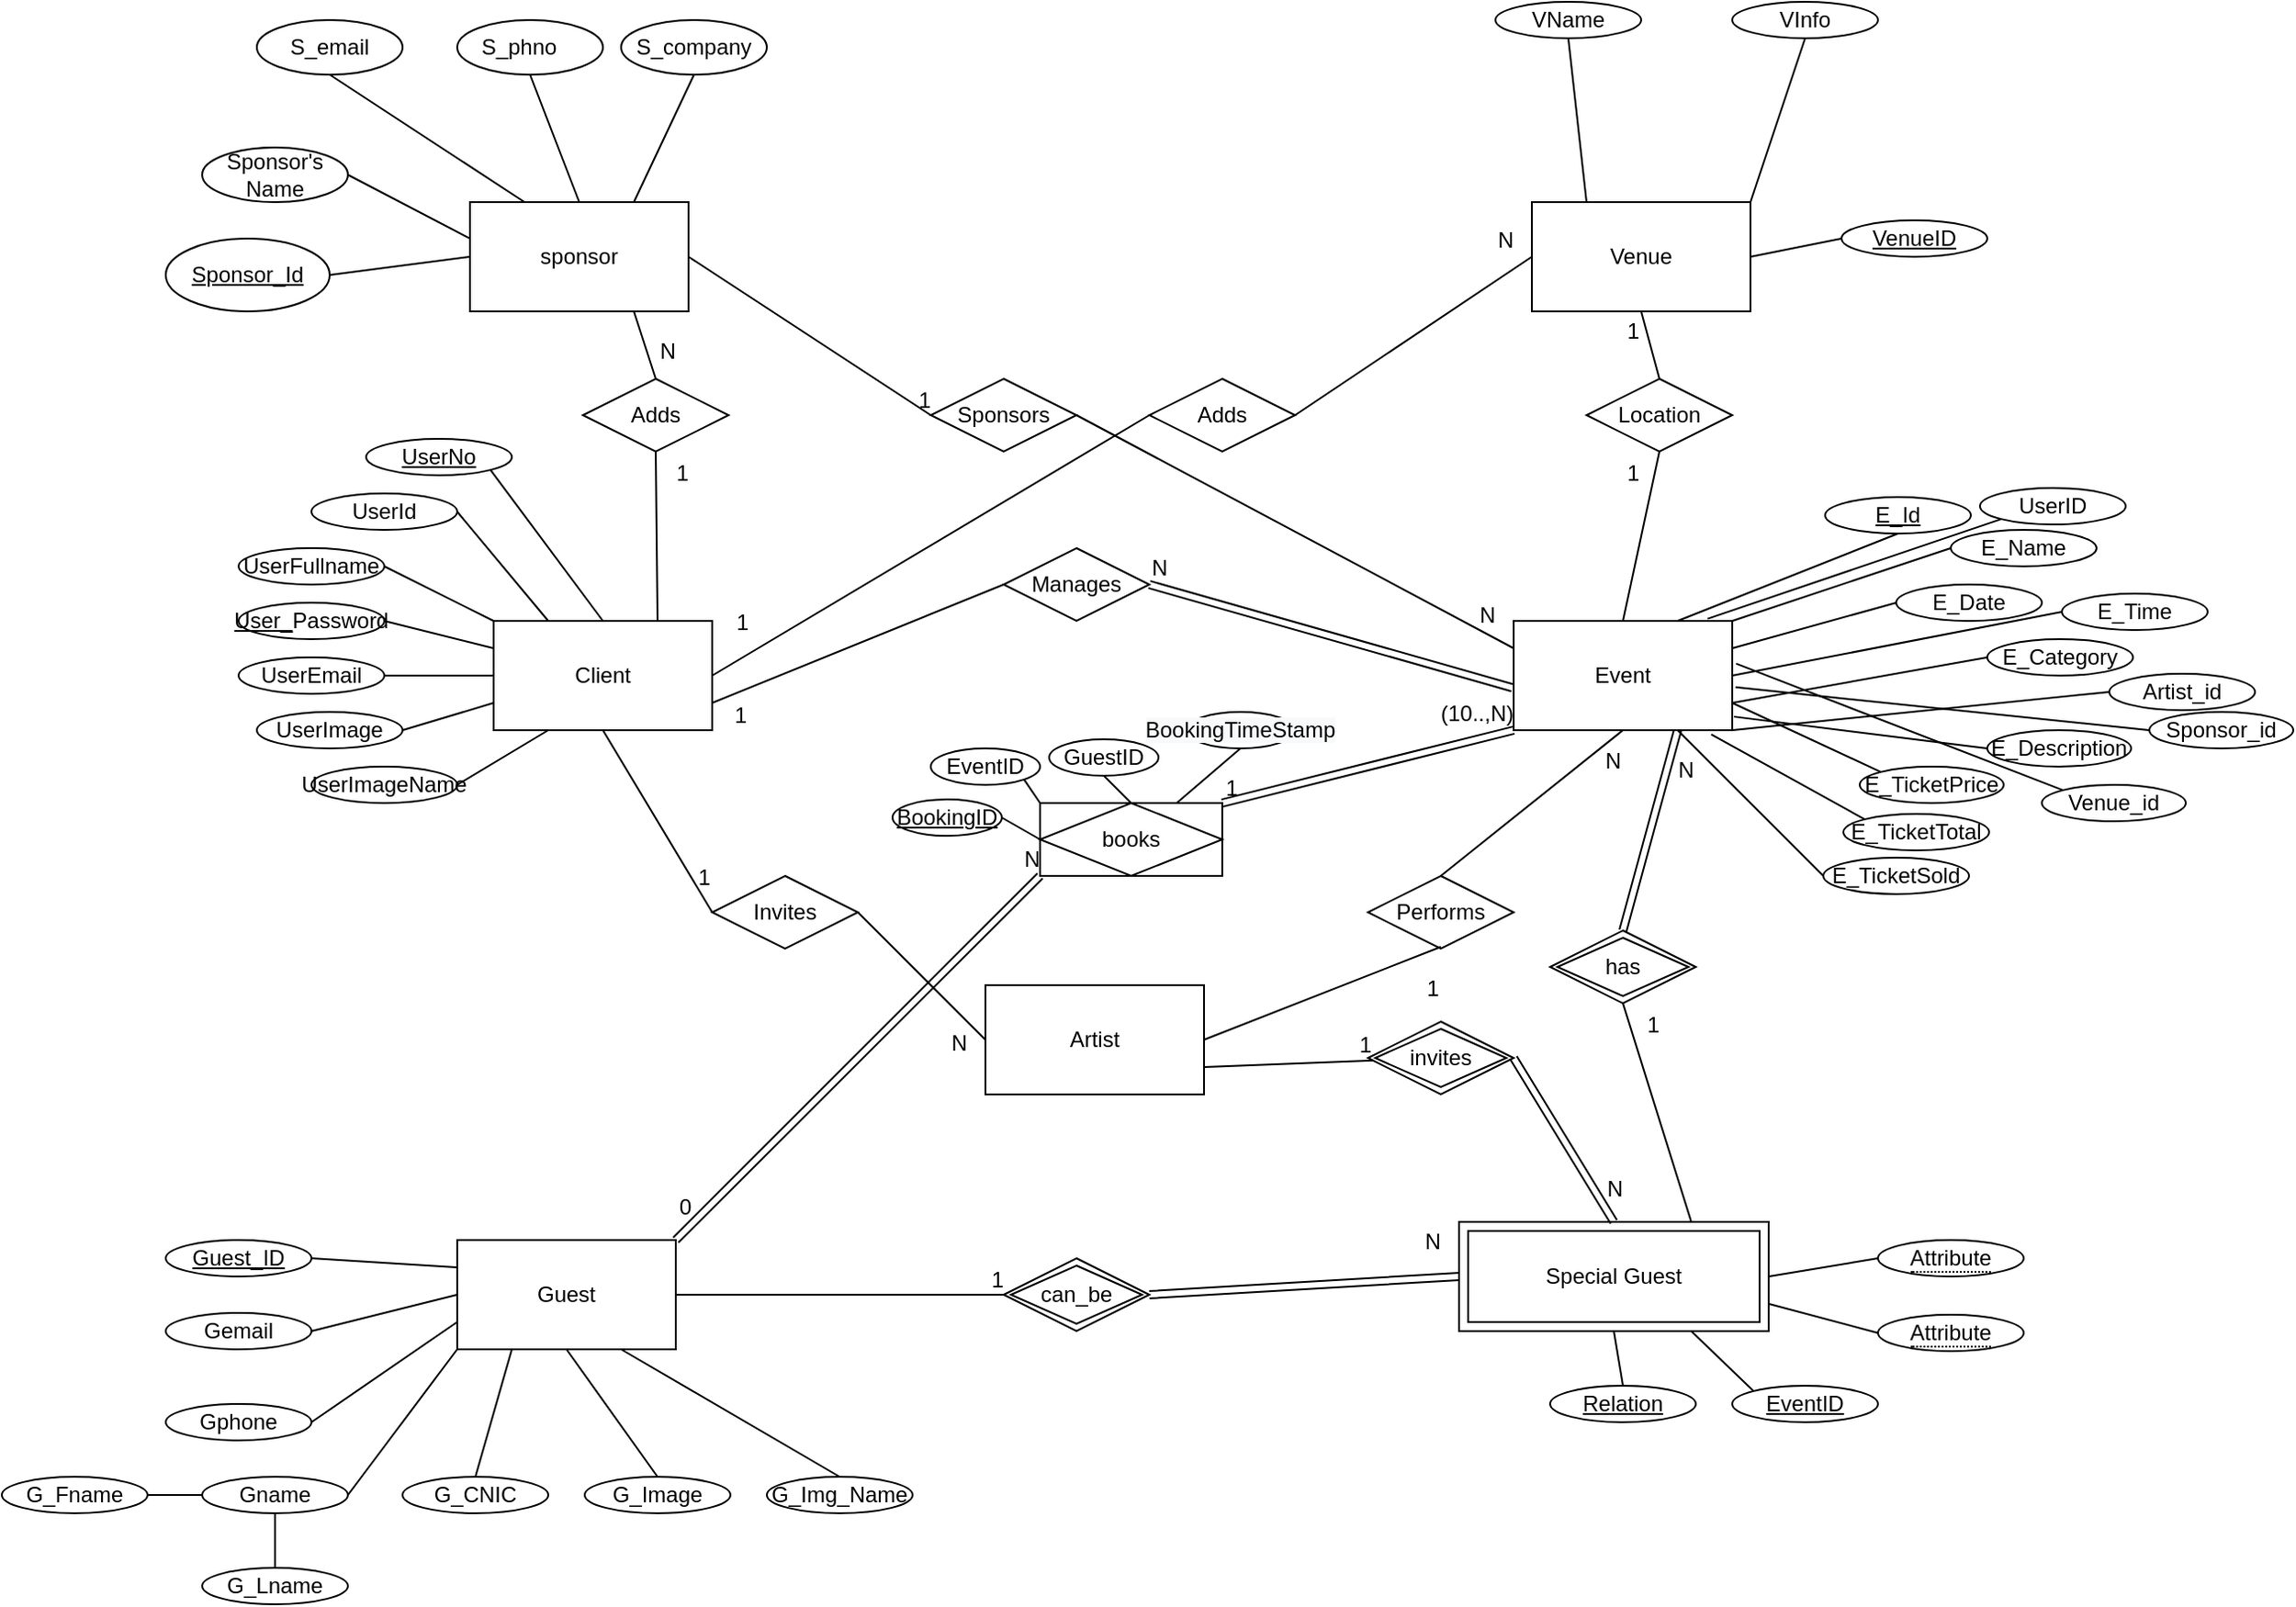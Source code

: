<mxfile version="16.1.2" type="device"><diagram id="YZE451irQ12iA3m5LO75" name="Page-1"><mxGraphModel dx="997" dy="580" grid="1" gridSize="10" guides="1" tooltips="1" connect="1" arrows="1" fold="1" page="1" pageScale="1" pageWidth="1500" pageHeight="1500" math="0" shadow="0"><root><mxCell id="0"/><mxCell id="1" parent="0"/><mxCell id="Y7Viiu-R5xcBg69cUoeH-1" value="sponsor" style="rounded=0;whiteSpace=wrap;html=1;" parent="1" vertex="1"><mxGeometry x="307" y="190" width="120" height="60" as="geometry"/></mxCell><mxCell id="Y7Viiu-R5xcBg69cUoeH-2" value="Venue" style="rounded=0;whiteSpace=wrap;html=1;" parent="1" vertex="1"><mxGeometry x="890" y="190" width="120" height="60" as="geometry"/></mxCell><mxCell id="Y7Viiu-R5xcBg69cUoeH-4" value="Guest" style="rounded=0;whiteSpace=wrap;html=1;" parent="1" vertex="1"><mxGeometry x="300" y="760" width="120" height="60" as="geometry"/></mxCell><mxCell id="Y7Viiu-R5xcBg69cUoeH-5" value="Artist" style="rounded=0;whiteSpace=wrap;html=1;" parent="1" vertex="1"><mxGeometry x="590" y="620" width="120" height="60" as="geometry"/></mxCell><mxCell id="Y7Viiu-R5xcBg69cUoeH-6" value="Event" style="rounded=0;whiteSpace=wrap;html=1;" parent="1" vertex="1"><mxGeometry x="880" y="420" width="120" height="60" as="geometry"/></mxCell><mxCell id="Y7Viiu-R5xcBg69cUoeH-7" value="Client" style="rounded=0;whiteSpace=wrap;html=1;" parent="1" vertex="1"><mxGeometry x="320" y="420" width="120" height="60" as="geometry"/></mxCell><mxCell id="Y7Viiu-R5xcBg69cUoeH-8" value="Special Guest" style="shape=ext;margin=3;double=1;whiteSpace=wrap;html=1;align=center;" parent="1" vertex="1"><mxGeometry x="850" y="750" width="170" height="60" as="geometry"/></mxCell><mxCell id="Y7Viiu-R5xcBg69cUoeH-39" value="Sponsor_Id" style="ellipse;whiteSpace=wrap;html=1;align=center;fontStyle=4;" parent="1" vertex="1"><mxGeometry x="140" y="210" width="90" height="40" as="geometry"/></mxCell><mxCell id="Y7Viiu-R5xcBg69cUoeH-40" value="Sponsor's Name" style="ellipse;whiteSpace=wrap;html=1;align=center;" parent="1" vertex="1"><mxGeometry x="160" y="160" width="80" height="30" as="geometry"/></mxCell><mxCell id="Y7Viiu-R5xcBg69cUoeH-41" value="S_email" style="ellipse;whiteSpace=wrap;html=1;align=center;" parent="1" vertex="1"><mxGeometry x="190" y="90" width="80" height="30" as="geometry"/></mxCell><mxCell id="Y7Viiu-R5xcBg69cUoeH-42" value="S_company" style="ellipse;whiteSpace=wrap;html=1;align=center;" parent="1" vertex="1"><mxGeometry x="390" y="90" width="80" height="30" as="geometry"/></mxCell><mxCell id="Y7Viiu-R5xcBg69cUoeH-43" value="S_phno&lt;span style=&quot;white-space: pre&quot;&gt;&#9;&lt;/span&gt;" style="ellipse;whiteSpace=wrap;html=1;align=center;" parent="1" vertex="1"><mxGeometry x="300" y="90" width="80" height="30" as="geometry"/></mxCell><mxCell id="Y7Viiu-R5xcBg69cUoeH-49" value="" style="endArrow=none;html=1;rounded=0;entryX=0;entryY=0.5;entryDx=0;entryDy=0;exitX=1;exitY=0.5;exitDx=0;exitDy=0;" parent="1" source="Y7Viiu-R5xcBg69cUoeH-39" target="Y7Viiu-R5xcBg69cUoeH-1" edge="1"><mxGeometry relative="1" as="geometry"><mxPoint x="240" y="240" as="sourcePoint"/><mxPoint x="390" y="230" as="targetPoint"/></mxGeometry></mxCell><mxCell id="Y7Viiu-R5xcBg69cUoeH-50" value="" style="endArrow=none;html=1;rounded=0;exitX=1;exitY=0.5;exitDx=0;exitDy=0;entryX=0.002;entryY=0.335;entryDx=0;entryDy=0;entryPerimeter=0;" parent="1" source="Y7Viiu-R5xcBg69cUoeH-40" target="Y7Viiu-R5xcBg69cUoeH-1" edge="1"><mxGeometry relative="1" as="geometry"><mxPoint x="260" y="180" as="sourcePoint"/><mxPoint x="420" y="180" as="targetPoint"/></mxGeometry></mxCell><mxCell id="Y7Viiu-R5xcBg69cUoeH-51" value="" style="endArrow=none;html=1;rounded=0;exitX=0.5;exitY=1;exitDx=0;exitDy=0;entryX=0.25;entryY=0;entryDx=0;entryDy=0;" parent="1" source="Y7Viiu-R5xcBg69cUoeH-41" target="Y7Viiu-R5xcBg69cUoeH-1" edge="1"><mxGeometry relative="1" as="geometry"><mxPoint x="260" y="150" as="sourcePoint"/><mxPoint x="420" y="150" as="targetPoint"/></mxGeometry></mxCell><mxCell id="Y7Viiu-R5xcBg69cUoeH-52" value="" style="endArrow=none;html=1;rounded=0;exitX=0.5;exitY=1;exitDx=0;exitDy=0;entryX=0.5;entryY=0;entryDx=0;entryDy=0;" parent="1" source="Y7Viiu-R5xcBg69cUoeH-43" target="Y7Viiu-R5xcBg69cUoeH-1" edge="1"><mxGeometry relative="1" as="geometry"><mxPoint x="330" y="150" as="sourcePoint"/><mxPoint x="490" y="150" as="targetPoint"/></mxGeometry></mxCell><mxCell id="Y7Viiu-R5xcBg69cUoeH-53" value="" style="endArrow=none;html=1;rounded=0;exitX=0.5;exitY=1;exitDx=0;exitDy=0;entryX=0.75;entryY=0;entryDx=0;entryDy=0;" parent="1" source="Y7Viiu-R5xcBg69cUoeH-42" target="Y7Viiu-R5xcBg69cUoeH-1" edge="1"><mxGeometry relative="1" as="geometry"><mxPoint x="350" y="130.0" as="sourcePoint"/><mxPoint x="370" y="200" as="targetPoint"/></mxGeometry></mxCell><mxCell id="Y7Viiu-R5xcBg69cUoeH-54" value="VenueID" style="ellipse;whiteSpace=wrap;html=1;align=center;fontStyle=4;" parent="1" vertex="1"><mxGeometry x="1060" y="200" width="80" height="20" as="geometry"/></mxCell><mxCell id="Y7Viiu-R5xcBg69cUoeH-55" value="VName" style="ellipse;whiteSpace=wrap;html=1;align=center;" parent="1" vertex="1"><mxGeometry x="870" y="80" width="80" height="20" as="geometry"/></mxCell><mxCell id="Y7Viiu-R5xcBg69cUoeH-56" value="VInfo" style="ellipse;whiteSpace=wrap;html=1;align=center;" parent="1" vertex="1"><mxGeometry x="1000" y="80" width="80" height="20" as="geometry"/></mxCell><mxCell id="Y7Viiu-R5xcBg69cUoeH-57" value="" style="endArrow=none;html=1;rounded=0;exitX=0.5;exitY=1;exitDx=0;exitDy=0;entryX=0.25;entryY=0;entryDx=0;entryDy=0;" parent="1" source="Y7Viiu-R5xcBg69cUoeH-55" target="Y7Viiu-R5xcBg69cUoeH-2" edge="1"><mxGeometry relative="1" as="geometry"><mxPoint x="890" y="150" as="sourcePoint"/><mxPoint x="1050" y="150" as="targetPoint"/></mxGeometry></mxCell><mxCell id="Y7Viiu-R5xcBg69cUoeH-58" value="" style="endArrow=none;html=1;rounded=0;exitX=0.5;exitY=1;exitDx=0;exitDy=0;entryX=1;entryY=0;entryDx=0;entryDy=0;" parent="1" source="Y7Viiu-R5xcBg69cUoeH-56" target="Y7Viiu-R5xcBg69cUoeH-2" edge="1"><mxGeometry relative="1" as="geometry"><mxPoint x="970" y="130" as="sourcePoint"/><mxPoint x="1130" y="130" as="targetPoint"/></mxGeometry></mxCell><mxCell id="Y7Viiu-R5xcBg69cUoeH-59" value="" style="endArrow=none;html=1;rounded=0;exitX=0;exitY=0.5;exitDx=0;exitDy=0;entryX=1;entryY=0.5;entryDx=0;entryDy=0;" parent="1" source="Y7Viiu-R5xcBg69cUoeH-54" target="Y7Viiu-R5xcBg69cUoeH-2" edge="1"><mxGeometry relative="1" as="geometry"><mxPoint x="1050" y="110.0" as="sourcePoint"/><mxPoint x="1020" y="200" as="targetPoint"/></mxGeometry></mxCell><mxCell id="Y7Viiu-R5xcBg69cUoeH-60" value="Guest_ID" style="ellipse;whiteSpace=wrap;html=1;align=center;fontStyle=4;" parent="1" vertex="1"><mxGeometry x="140" y="760" width="80" height="20" as="geometry"/></mxCell><mxCell id="Y7Viiu-R5xcBg69cUoeH-61" value="Gemail" style="ellipse;whiteSpace=wrap;html=1;align=center;" parent="1" vertex="1"><mxGeometry x="140" y="800" width="80" height="20" as="geometry"/></mxCell><mxCell id="Y7Viiu-R5xcBg69cUoeH-62" value="Gphone" style="ellipse;whiteSpace=wrap;html=1;align=center;" parent="1" vertex="1"><mxGeometry x="140" y="850" width="80" height="20" as="geometry"/></mxCell><mxCell id="Y7Viiu-R5xcBg69cUoeH-63" value="Gname" style="ellipse;whiteSpace=wrap;html=1;align=center;" parent="1" vertex="1"><mxGeometry x="160" y="890" width="80" height="20" as="geometry"/></mxCell><mxCell id="Y7Viiu-R5xcBg69cUoeH-64" value="G_CNIC" style="ellipse;whiteSpace=wrap;html=1;align=center;" parent="1" vertex="1"><mxGeometry x="270" y="890" width="80" height="20" as="geometry"/></mxCell><mxCell id="Y7Viiu-R5xcBg69cUoeH-65" value="G_Image" style="ellipse;whiteSpace=wrap;html=1;align=center;" parent="1" vertex="1"><mxGeometry x="370" y="890" width="80" height="20" as="geometry"/></mxCell><mxCell id="Y7Viiu-R5xcBg69cUoeH-66" value="G_Img_Name" style="ellipse;whiteSpace=wrap;html=1;align=center;" parent="1" vertex="1"><mxGeometry x="470" y="890" width="80" height="20" as="geometry"/></mxCell><mxCell id="Y7Viiu-R5xcBg69cUoeH-67" value="G_Lname" style="ellipse;whiteSpace=wrap;html=1;align=center;" parent="1" vertex="1"><mxGeometry x="160" y="940" width="80" height="20" as="geometry"/></mxCell><mxCell id="Y7Viiu-R5xcBg69cUoeH-68" value="G_Fname" style="ellipse;whiteSpace=wrap;html=1;align=center;" parent="1" vertex="1"><mxGeometry x="50" y="890" width="80" height="20" as="geometry"/></mxCell><mxCell id="Y7Viiu-R5xcBg69cUoeH-69" value="" style="endArrow=none;html=1;rounded=0;exitX=1;exitY=0.5;exitDx=0;exitDy=0;entryX=0;entryY=0.5;entryDx=0;entryDy=0;" parent="1" source="Y7Viiu-R5xcBg69cUoeH-68" target="Y7Viiu-R5xcBg69cUoeH-63" edge="1"><mxGeometry relative="1" as="geometry"><mxPoint x="100" y="920" as="sourcePoint"/><mxPoint x="260" y="920" as="targetPoint"/></mxGeometry></mxCell><mxCell id="Y7Viiu-R5xcBg69cUoeH-70" value="" style="endArrow=none;html=1;rounded=0;exitX=0.5;exitY=0;exitDx=0;exitDy=0;entryX=0.5;entryY=1;entryDx=0;entryDy=0;" parent="1" source="Y7Viiu-R5xcBg69cUoeH-67" target="Y7Viiu-R5xcBg69cUoeH-63" edge="1"><mxGeometry relative="1" as="geometry"><mxPoint x="140" y="910" as="sourcePoint"/><mxPoint x="170.0" y="910" as="targetPoint"/></mxGeometry></mxCell><mxCell id="Y7Viiu-R5xcBg69cUoeH-71" value="" style="endArrow=none;html=1;rounded=0;exitX=1;exitY=0.5;exitDx=0;exitDy=0;entryX=0;entryY=0.25;entryDx=0;entryDy=0;" parent="1" source="Y7Viiu-R5xcBg69cUoeH-60" target="Y7Viiu-R5xcBg69cUoeH-4" edge="1"><mxGeometry relative="1" as="geometry"><mxPoint x="230" y="800" as="sourcePoint"/><mxPoint x="390" y="800" as="targetPoint"/></mxGeometry></mxCell><mxCell id="Y7Viiu-R5xcBg69cUoeH-72" value="" style="endArrow=none;html=1;rounded=0;exitX=1;exitY=0.5;exitDx=0;exitDy=0;entryX=0;entryY=0.5;entryDx=0;entryDy=0;" parent="1" source="Y7Viiu-R5xcBg69cUoeH-61" target="Y7Viiu-R5xcBg69cUoeH-4" edge="1"><mxGeometry relative="1" as="geometry"><mxPoint x="230.0" y="780" as="sourcePoint"/><mxPoint x="310" y="785" as="targetPoint"/></mxGeometry></mxCell><mxCell id="Y7Viiu-R5xcBg69cUoeH-73" value="" style="endArrow=none;html=1;rounded=0;exitX=1;exitY=0.5;exitDx=0;exitDy=0;entryX=0;entryY=0.75;entryDx=0;entryDy=0;" parent="1" source="Y7Viiu-R5xcBg69cUoeH-62" target="Y7Viiu-R5xcBg69cUoeH-4" edge="1"><mxGeometry relative="1" as="geometry"><mxPoint x="240.0" y="790" as="sourcePoint"/><mxPoint x="320" y="795" as="targetPoint"/></mxGeometry></mxCell><mxCell id="Y7Viiu-R5xcBg69cUoeH-74" value="" style="endArrow=none;html=1;rounded=0;exitX=1;exitY=0.5;exitDx=0;exitDy=0;entryX=0;entryY=1;entryDx=0;entryDy=0;" parent="1" source="Y7Viiu-R5xcBg69cUoeH-63" target="Y7Viiu-R5xcBg69cUoeH-4" edge="1"><mxGeometry relative="1" as="geometry"><mxPoint x="250.0" y="800" as="sourcePoint"/><mxPoint x="330" y="805" as="targetPoint"/></mxGeometry></mxCell><mxCell id="Y7Viiu-R5xcBg69cUoeH-75" value="" style="endArrow=none;html=1;rounded=0;exitX=0.5;exitY=0;exitDx=0;exitDy=0;entryX=0.25;entryY=1;entryDx=0;entryDy=0;" parent="1" source="Y7Viiu-R5xcBg69cUoeH-64" target="Y7Viiu-R5xcBg69cUoeH-4" edge="1"><mxGeometry relative="1" as="geometry"><mxPoint x="260.0" y="810" as="sourcePoint"/><mxPoint x="340" y="815" as="targetPoint"/></mxGeometry></mxCell><mxCell id="Y7Viiu-R5xcBg69cUoeH-76" value="" style="endArrow=none;html=1;rounded=0;exitX=0.5;exitY=0;exitDx=0;exitDy=0;entryX=0.5;entryY=1;entryDx=0;entryDy=0;" parent="1" source="Y7Viiu-R5xcBg69cUoeH-65" target="Y7Viiu-R5xcBg69cUoeH-4" edge="1"><mxGeometry relative="1" as="geometry"><mxPoint x="270.0" y="820" as="sourcePoint"/><mxPoint x="350" y="825" as="targetPoint"/></mxGeometry></mxCell><mxCell id="Y7Viiu-R5xcBg69cUoeH-77" value="" style="endArrow=none;html=1;rounded=0;exitX=0.75;exitY=1;exitDx=0;exitDy=0;entryX=0.5;entryY=0;entryDx=0;entryDy=0;" parent="1" source="Y7Viiu-R5xcBg69cUoeH-4" target="Y7Viiu-R5xcBg69cUoeH-66" edge="1"><mxGeometry relative="1" as="geometry"><mxPoint x="280.0" y="830" as="sourcePoint"/><mxPoint x="360" y="835" as="targetPoint"/></mxGeometry></mxCell><mxCell id="Y7Viiu-R5xcBg69cUoeH-78" value="&lt;span style=&quot;border-bottom: 1px dotted&quot;&gt;Attribute&lt;/span&gt;" style="ellipse;whiteSpace=wrap;html=1;align=center;" parent="1" vertex="1"><mxGeometry x="1080" y="760" width="80" height="20" as="geometry"/></mxCell><mxCell id="Y7Viiu-R5xcBg69cUoeH-79" value="Relation" style="ellipse;whiteSpace=wrap;html=1;align=center;fontStyle=4;" parent="1" vertex="1"><mxGeometry x="900" y="840" width="80" height="20" as="geometry"/></mxCell><mxCell id="Y7Viiu-R5xcBg69cUoeH-80" value="&lt;span style=&quot;border-bottom: 1px dotted&quot;&gt;Attribute&lt;/span&gt;" style="ellipse;whiteSpace=wrap;html=1;align=center;" parent="1" vertex="1"><mxGeometry x="1080" y="801" width="80" height="20" as="geometry"/></mxCell><mxCell id="Y7Viiu-R5xcBg69cUoeH-81" value="" style="endArrow=none;html=1;rounded=0;entryX=0;entryY=0.5;entryDx=0;entryDy=0;exitX=1;exitY=0.5;exitDx=0;exitDy=0;" parent="1" source="Y7Viiu-R5xcBg69cUoeH-8" target="Y7Viiu-R5xcBg69cUoeH-78" edge="1"><mxGeometry relative="1" as="geometry"><mxPoint x="990" y="830" as="sourcePoint"/><mxPoint x="1150" y="830" as="targetPoint"/></mxGeometry></mxCell><mxCell id="Y7Viiu-R5xcBg69cUoeH-82" value="" style="endArrow=none;html=1;rounded=0;entryX=0;entryY=0.5;entryDx=0;entryDy=0;exitX=1;exitY=0.75;exitDx=0;exitDy=0;" parent="1" source="Y7Viiu-R5xcBg69cUoeH-8" target="Y7Viiu-R5xcBg69cUoeH-80" edge="1"><mxGeometry relative="1" as="geometry"><mxPoint x="1030" y="790" as="sourcePoint"/><mxPoint x="1090.0" y="780" as="targetPoint"/></mxGeometry></mxCell><mxCell id="Y7Viiu-R5xcBg69cUoeH-83" value="EventID" style="ellipse;whiteSpace=wrap;html=1;align=center;fontStyle=4;" parent="1" vertex="1"><mxGeometry x="1000" y="840" width="80" height="20" as="geometry"/></mxCell><mxCell id="Y7Viiu-R5xcBg69cUoeH-84" value="" style="endArrow=none;html=1;rounded=0;exitX=0.5;exitY=1;exitDx=0;exitDy=0;entryX=0.5;entryY=0;entryDx=0;entryDy=0;" parent="1" source="Y7Viiu-R5xcBg69cUoeH-8" target="Y7Viiu-R5xcBg69cUoeH-79" edge="1"><mxGeometry relative="1" as="geometry"><mxPoint x="930" y="820" as="sourcePoint"/><mxPoint x="1090" y="820" as="targetPoint"/></mxGeometry></mxCell><mxCell id="Y7Viiu-R5xcBg69cUoeH-85" value="" style="endArrow=none;html=1;rounded=0;exitX=0.75;exitY=1;exitDx=0;exitDy=0;entryX=0;entryY=0;entryDx=0;entryDy=0;" parent="1" source="Y7Viiu-R5xcBg69cUoeH-8" target="Y7Viiu-R5xcBg69cUoeH-83" edge="1"><mxGeometry relative="1" as="geometry"><mxPoint x="945" y="820" as="sourcePoint"/><mxPoint x="950" y="850" as="targetPoint"/></mxGeometry></mxCell><mxCell id="Y7Viiu-R5xcBg69cUoeH-86" value="UserNo" style="ellipse;whiteSpace=wrap;html=1;align=center;fontStyle=4;" parent="1" vertex="1"><mxGeometry x="250" y="320" width="80" height="20" as="geometry"/></mxCell><mxCell id="Y7Viiu-R5xcBg69cUoeH-87" value="UserEmail" style="ellipse;whiteSpace=wrap;html=1;align=center;" parent="1" vertex="1"><mxGeometry x="180" y="440" width="80" height="20" as="geometry"/></mxCell><mxCell id="Y7Viiu-R5xcBg69cUoeH-88" value="UserImage" style="ellipse;whiteSpace=wrap;html=1;align=center;" parent="1" vertex="1"><mxGeometry x="190" y="470" width="80" height="20" as="geometry"/></mxCell><mxCell id="Y7Viiu-R5xcBg69cUoeH-89" value="UserImageName" style="ellipse;whiteSpace=wrap;html=1;align=center;" parent="1" vertex="1"><mxGeometry x="220" y="500" width="80" height="20" as="geometry"/></mxCell><mxCell id="Y7Viiu-R5xcBg69cUoeH-91" value="&lt;u&gt;User_&lt;/u&gt;Password" style="ellipse;whiteSpace=wrap;html=1;align=center;" parent="1" vertex="1"><mxGeometry x="180" y="410" width="80" height="20" as="geometry"/></mxCell><mxCell id="Y7Viiu-R5xcBg69cUoeH-92" value="UserFullname" style="ellipse;whiteSpace=wrap;html=1;align=center;" parent="1" vertex="1"><mxGeometry x="180" y="380" width="80" height="20" as="geometry"/></mxCell><mxCell id="Y7Viiu-R5xcBg69cUoeH-93" value="UserId" style="ellipse;whiteSpace=wrap;html=1;align=center;" parent="1" vertex="1"><mxGeometry x="220" y="350" width="80" height="20" as="geometry"/></mxCell><mxCell id="Y7Viiu-R5xcBg69cUoeH-94" value="" style="endArrow=none;html=1;rounded=0;exitX=1;exitY=1;exitDx=0;exitDy=0;entryX=0.5;entryY=0;entryDx=0;entryDy=0;" parent="1" source="Y7Viiu-R5xcBg69cUoeH-86" target="Y7Viiu-R5xcBg69cUoeH-7" edge="1"><mxGeometry relative="1" as="geometry"><mxPoint x="350" y="350" as="sourcePoint"/><mxPoint x="510" y="350" as="targetPoint"/></mxGeometry></mxCell><mxCell id="Y7Viiu-R5xcBg69cUoeH-95" value="" style="endArrow=none;html=1;rounded=0;exitX=1;exitY=0.5;exitDx=0;exitDy=0;entryX=0.25;entryY=0;entryDx=0;entryDy=0;" parent="1" source="Y7Viiu-R5xcBg69cUoeH-93" target="Y7Viiu-R5xcBg69cUoeH-7" edge="1"><mxGeometry relative="1" as="geometry"><mxPoint x="328.669" y="346.974" as="sourcePoint"/><mxPoint x="390" y="430" as="targetPoint"/></mxGeometry></mxCell><mxCell id="Y7Viiu-R5xcBg69cUoeH-96" value="" style="endArrow=none;html=1;rounded=0;exitX=1;exitY=0.5;exitDx=0;exitDy=0;entryX=0;entryY=0;entryDx=0;entryDy=0;" parent="1" source="Y7Viiu-R5xcBg69cUoeH-92" target="Y7Viiu-R5xcBg69cUoeH-7" edge="1"><mxGeometry relative="1" as="geometry"><mxPoint x="338.669" y="356.974" as="sourcePoint"/><mxPoint x="400" y="440" as="targetPoint"/></mxGeometry></mxCell><mxCell id="Y7Viiu-R5xcBg69cUoeH-97" value="" style="endArrow=none;html=1;rounded=0;exitX=1;exitY=0.5;exitDx=0;exitDy=0;entryX=0;entryY=0.25;entryDx=0;entryDy=0;" parent="1" source="Y7Viiu-R5xcBg69cUoeH-91" target="Y7Viiu-R5xcBg69cUoeH-7" edge="1"><mxGeometry relative="1" as="geometry"><mxPoint x="348.669" y="366.974" as="sourcePoint"/><mxPoint x="410" y="450" as="targetPoint"/></mxGeometry></mxCell><mxCell id="Y7Viiu-R5xcBg69cUoeH-98" value="" style="endArrow=none;html=1;rounded=0;exitX=1;exitY=0.5;exitDx=0;exitDy=0;entryX=0;entryY=0.5;entryDx=0;entryDy=0;" parent="1" source="Y7Viiu-R5xcBg69cUoeH-87" target="Y7Viiu-R5xcBg69cUoeH-7" edge="1"><mxGeometry relative="1" as="geometry"><mxPoint x="270" y="430" as="sourcePoint"/><mxPoint x="330" y="445" as="targetPoint"/></mxGeometry></mxCell><mxCell id="Y7Viiu-R5xcBg69cUoeH-99" value="" style="endArrow=none;html=1;rounded=0;exitX=1;exitY=0.5;exitDx=0;exitDy=0;entryX=0;entryY=0.75;entryDx=0;entryDy=0;" parent="1" source="Y7Viiu-R5xcBg69cUoeH-88" target="Y7Viiu-R5xcBg69cUoeH-7" edge="1"><mxGeometry relative="1" as="geometry"><mxPoint x="270" y="460" as="sourcePoint"/><mxPoint x="330" y="460" as="targetPoint"/></mxGeometry></mxCell><mxCell id="Y7Viiu-R5xcBg69cUoeH-100" value="" style="endArrow=none;html=1;rounded=0;exitX=1;exitY=0.5;exitDx=0;exitDy=0;entryX=0.25;entryY=1;entryDx=0;entryDy=0;" parent="1" source="Y7Viiu-R5xcBg69cUoeH-89" target="Y7Viiu-R5xcBg69cUoeH-7" edge="1"><mxGeometry relative="1" as="geometry"><mxPoint x="280" y="490" as="sourcePoint"/><mxPoint x="330" y="475" as="targetPoint"/></mxGeometry></mxCell><mxCell id="Y7Viiu-R5xcBg69cUoeH-103" value="E_Id" style="ellipse;whiteSpace=wrap;html=1;align=center;fontStyle=4;" parent="1" vertex="1"><mxGeometry x="1051" y="352" width="80" height="20" as="geometry"/></mxCell><mxCell id="Y7Viiu-R5xcBg69cUoeH-104" value="E_Name" style="ellipse;whiteSpace=wrap;html=1;align=center;" parent="1" vertex="1"><mxGeometry x="1120" y="370" width="80" height="20" as="geometry"/></mxCell><mxCell id="Y7Viiu-R5xcBg69cUoeH-106" value="E_TicketSold" style="ellipse;whiteSpace=wrap;html=1;align=center;" parent="1" vertex="1"><mxGeometry x="1050" y="550" width="80" height="20" as="geometry"/></mxCell><mxCell id="Y7Viiu-R5xcBg69cUoeH-107" value="E_TicketTotal" style="ellipse;whiteSpace=wrap;html=1;align=center;" parent="1" vertex="1"><mxGeometry x="1061" y="526" width="80" height="20" as="geometry"/></mxCell><mxCell id="Y7Viiu-R5xcBg69cUoeH-108" value="Venue_id" style="ellipse;whiteSpace=wrap;html=1;align=center;" parent="1" vertex="1"><mxGeometry x="1170" y="510" width="79" height="20" as="geometry"/></mxCell><mxCell id="Y7Viiu-R5xcBg69cUoeH-109" value="E_TicketPrice" style="ellipse;whiteSpace=wrap;html=1;align=center;" parent="1" vertex="1"><mxGeometry x="1070" y="500" width="79" height="20" as="geometry"/></mxCell><mxCell id="Y7Viiu-R5xcBg69cUoeH-110" value="Sponsor_id" style="ellipse;whiteSpace=wrap;html=1;align=center;" parent="1" vertex="1"><mxGeometry x="1229" y="470" width="79" height="20" as="geometry"/></mxCell><mxCell id="Y7Viiu-R5xcBg69cUoeH-111" value="E_Description" style="ellipse;whiteSpace=wrap;html=1;align=center;" parent="1" vertex="1"><mxGeometry x="1140" y="480" width="79" height="20" as="geometry"/></mxCell><mxCell id="Y7Viiu-R5xcBg69cUoeH-112" value="Artist_id" style="ellipse;whiteSpace=wrap;html=1;align=center;" parent="1" vertex="1"><mxGeometry x="1207" y="449" width="80" height="20" as="geometry"/></mxCell><mxCell id="Y7Viiu-R5xcBg69cUoeH-113" value="E_Category" style="ellipse;whiteSpace=wrap;html=1;align=center;" parent="1" vertex="1"><mxGeometry x="1140" y="430" width="80" height="20" as="geometry"/></mxCell><mxCell id="Y7Viiu-R5xcBg69cUoeH-114" value="E_Time" style="ellipse;whiteSpace=wrap;html=1;align=center;" parent="1" vertex="1"><mxGeometry x="1181" y="405" width="80" height="20" as="geometry"/></mxCell><mxCell id="Y7Viiu-R5xcBg69cUoeH-115" value="E_Date" style="ellipse;whiteSpace=wrap;html=1;align=center;" parent="1" vertex="1"><mxGeometry x="1090" y="400" width="80" height="20" as="geometry"/></mxCell><mxCell id="Y7Viiu-R5xcBg69cUoeH-116" value="" style="endArrow=none;html=1;rounded=0;exitX=0.75;exitY=0;exitDx=0;exitDy=0;entryX=0.5;entryY=1;entryDx=0;entryDy=0;" parent="1" source="Y7Viiu-R5xcBg69cUoeH-6" target="Y7Viiu-R5xcBg69cUoeH-103" edge="1"><mxGeometry relative="1" as="geometry"><mxPoint x="960" y="400" as="sourcePoint"/><mxPoint x="1120" y="400" as="targetPoint"/></mxGeometry></mxCell><mxCell id="Y7Viiu-R5xcBg69cUoeH-117" value="" style="endArrow=none;html=1;rounded=0;entryX=0;entryY=0.5;entryDx=0;entryDy=0;exitX=1;exitY=0;exitDx=0;exitDy=0;" parent="1" source="Y7Viiu-R5xcBg69cUoeH-6" target="Y7Viiu-R5xcBg69cUoeH-104" edge="1"><mxGeometry relative="1" as="geometry"><mxPoint x="1030" y="420" as="sourcePoint"/><mxPoint x="1080" y="390" as="targetPoint"/></mxGeometry></mxCell><mxCell id="Y7Viiu-R5xcBg69cUoeH-118" value="" style="endArrow=none;html=1;rounded=0;exitX=1;exitY=0.25;exitDx=0;exitDy=0;entryX=0;entryY=0.5;entryDx=0;entryDy=0;" parent="1" source="Y7Viiu-R5xcBg69cUoeH-6" target="Y7Viiu-R5xcBg69cUoeH-115" edge="1"><mxGeometry relative="1" as="geometry"><mxPoint x="1000" y="440" as="sourcePoint"/><mxPoint x="1090" y="400" as="targetPoint"/></mxGeometry></mxCell><mxCell id="Y7Viiu-R5xcBg69cUoeH-119" value="" style="endArrow=none;html=1;rounded=0;exitX=1;exitY=0.5;exitDx=0;exitDy=0;entryX=0;entryY=0.5;entryDx=0;entryDy=0;" parent="1" source="Y7Viiu-R5xcBg69cUoeH-6" target="Y7Viiu-R5xcBg69cUoeH-114" edge="1"><mxGeometry relative="1" as="geometry"><mxPoint x="1010" y="450" as="sourcePoint"/><mxPoint x="1180" y="420" as="targetPoint"/></mxGeometry></mxCell><mxCell id="Y7Viiu-R5xcBg69cUoeH-121" value="" style="endArrow=none;html=1;rounded=0;exitX=1;exitY=0.75;exitDx=0;exitDy=0;entryX=0;entryY=0.5;entryDx=0;entryDy=0;" parent="1" source="Y7Viiu-R5xcBg69cUoeH-6" target="Y7Viiu-R5xcBg69cUoeH-113" edge="1"><mxGeometry relative="1" as="geometry"><mxPoint x="1020" y="460" as="sourcePoint"/><mxPoint x="1110" y="420" as="targetPoint"/></mxGeometry></mxCell><mxCell id="Y7Viiu-R5xcBg69cUoeH-122" value="" style="endArrow=none;html=1;rounded=0;exitX=1;exitY=1;exitDx=0;exitDy=0;entryX=0;entryY=0.5;entryDx=0;entryDy=0;" parent="1" source="Y7Viiu-R5xcBg69cUoeH-6" target="Y7Viiu-R5xcBg69cUoeH-112" edge="1"><mxGeometry relative="1" as="geometry"><mxPoint x="1040" y="480" as="sourcePoint"/><mxPoint x="1200" y="480" as="targetPoint"/></mxGeometry></mxCell><mxCell id="Y7Viiu-R5xcBg69cUoeH-123" value="" style="endArrow=none;html=1;rounded=0;entryX=0;entryY=0.5;entryDx=0;entryDy=0;exitX=1.008;exitY=0.876;exitDx=0;exitDy=0;exitPerimeter=0;" parent="1" source="Y7Viiu-R5xcBg69cUoeH-6" target="Y7Viiu-R5xcBg69cUoeH-111" edge="1"><mxGeometry relative="1" as="geometry"><mxPoint x="960" y="510" as="sourcePoint"/><mxPoint x="1120" y="510" as="targetPoint"/></mxGeometry></mxCell><mxCell id="Y7Viiu-R5xcBg69cUoeH-124" value="" style="endArrow=none;html=1;rounded=0;exitX=1.015;exitY=0.607;exitDx=0;exitDy=0;entryX=0;entryY=0.5;entryDx=0;entryDy=0;exitPerimeter=0;" parent="1" source="Y7Viiu-R5xcBg69cUoeH-6" target="Y7Viiu-R5xcBg69cUoeH-110" edge="1"><mxGeometry relative="1" as="geometry"><mxPoint x="1030" y="470" as="sourcePoint"/><mxPoint x="1120" y="430" as="targetPoint"/></mxGeometry></mxCell><mxCell id="Y7Viiu-R5xcBg69cUoeH-125" value="" style="endArrow=none;html=1;rounded=0;exitX=1;exitY=0.75;exitDx=0;exitDy=0;entryX=0;entryY=0;entryDx=0;entryDy=0;" parent="1" source="Y7Viiu-R5xcBg69cUoeH-6" target="Y7Viiu-R5xcBg69cUoeH-109" edge="1"><mxGeometry relative="1" as="geometry"><mxPoint x="1040" y="480" as="sourcePoint"/><mxPoint x="1130" y="440" as="targetPoint"/></mxGeometry></mxCell><mxCell id="Y7Viiu-R5xcBg69cUoeH-126" value="" style="endArrow=none;html=1;rounded=0;entryX=0;entryY=0;entryDx=0;entryDy=0;exitX=1.018;exitY=0.391;exitDx=0;exitDy=0;exitPerimeter=0;" parent="1" source="Y7Viiu-R5xcBg69cUoeH-6" target="Y7Viiu-R5xcBg69cUoeH-108" edge="1"><mxGeometry relative="1" as="geometry"><mxPoint x="1040" y="470" as="sourcePoint"/><mxPoint x="1140" y="450" as="targetPoint"/></mxGeometry></mxCell><mxCell id="Y7Viiu-R5xcBg69cUoeH-127" value="" style="endArrow=none;html=1;rounded=0;exitX=0;exitY=0;exitDx=0;exitDy=0;entryX=0.904;entryY=1.038;entryDx=0;entryDy=0;entryPerimeter=0;" parent="1" source="Y7Viiu-R5xcBg69cUoeH-107" target="Y7Viiu-R5xcBg69cUoeH-6" edge="1"><mxGeometry relative="1" as="geometry"><mxPoint x="1060" y="500" as="sourcePoint"/><mxPoint x="1150" y="460" as="targetPoint"/></mxGeometry></mxCell><mxCell id="Y7Viiu-R5xcBg69cUoeH-128" value="" style="endArrow=none;html=1;rounded=0;exitX=0;exitY=0.5;exitDx=0;exitDy=0;entryX=0.75;entryY=1;entryDx=0;entryDy=0;" parent="1" source="Y7Viiu-R5xcBg69cUoeH-106" target="Y7Viiu-R5xcBg69cUoeH-6" edge="1"><mxGeometry relative="1" as="geometry"><mxPoint x="1070" y="510" as="sourcePoint"/><mxPoint x="1160" y="470" as="targetPoint"/></mxGeometry></mxCell><mxCell id="Y7Viiu-R5xcBg69cUoeH-129" value="UserID" style="ellipse;whiteSpace=wrap;html=1;align=center;" parent="1" vertex="1"><mxGeometry x="1136" y="347" width="80" height="20" as="geometry"/></mxCell><mxCell id="Y7Viiu-R5xcBg69cUoeH-130" value="" style="endArrow=none;html=1;rounded=0;exitX=0.887;exitY=-0.02;exitDx=0;exitDy=0;exitPerimeter=0;entryX=0;entryY=1;entryDx=0;entryDy=0;" parent="1" source="Y7Viiu-R5xcBg69cUoeH-6" target="Y7Viiu-R5xcBg69cUoeH-129" edge="1"><mxGeometry relative="1" as="geometry"><mxPoint x="980" y="390" as="sourcePoint"/><mxPoint x="1140" y="390" as="targetPoint"/></mxGeometry></mxCell><mxCell id="Y7Viiu-R5xcBg69cUoeH-131" value="Adds" style="shape=rhombus;perimeter=rhombusPerimeter;whiteSpace=wrap;html=1;align=center;" parent="1" vertex="1"><mxGeometry x="369" y="287" width="80" height="40" as="geometry"/></mxCell><mxCell id="Y7Viiu-R5xcBg69cUoeH-132" value="" style="endArrow=none;html=1;rounded=0;exitX=0.75;exitY=0;exitDx=0;exitDy=0;entryX=0.5;entryY=1;entryDx=0;entryDy=0;" parent="1" source="Y7Viiu-R5xcBg69cUoeH-7" target="Y7Viiu-R5xcBg69cUoeH-131" edge="1"><mxGeometry relative="1" as="geometry"><mxPoint x="410" y="390" as="sourcePoint"/><mxPoint x="570" y="390" as="targetPoint"/></mxGeometry></mxCell><mxCell id="Y7Viiu-R5xcBg69cUoeH-133" value="1" style="resizable=0;html=1;align=right;verticalAlign=bottom;" parent="Y7Viiu-R5xcBg69cUoeH-132" connectable="0" vertex="1"><mxGeometry x="1" relative="1" as="geometry"><mxPoint x="18" y="20" as="offset"/></mxGeometry></mxCell><mxCell id="Y7Viiu-R5xcBg69cUoeH-134" value="" style="endArrow=none;html=1;rounded=0;exitX=0.75;exitY=1;exitDx=0;exitDy=0;entryX=0.5;entryY=0;entryDx=0;entryDy=0;" parent="1" source="Y7Viiu-R5xcBg69cUoeH-1" target="Y7Viiu-R5xcBg69cUoeH-131" edge="1"><mxGeometry relative="1" as="geometry"><mxPoint x="400" y="270" as="sourcePoint"/><mxPoint x="560" y="270" as="targetPoint"/></mxGeometry></mxCell><mxCell id="Y7Viiu-R5xcBg69cUoeH-135" value="N" style="resizable=0;html=1;align=right;verticalAlign=bottom;" parent="Y7Viiu-R5xcBg69cUoeH-134" connectable="0" vertex="1"><mxGeometry x="1" relative="1" as="geometry"><mxPoint x="11" y="-7" as="offset"/></mxGeometry></mxCell><mxCell id="Y7Viiu-R5xcBg69cUoeH-136" value="Location" style="shape=rhombus;perimeter=rhombusPerimeter;whiteSpace=wrap;html=1;align=center;" parent="1" vertex="1"><mxGeometry x="920" y="287" width="80" height="40" as="geometry"/></mxCell><mxCell id="Y7Viiu-R5xcBg69cUoeH-137" value="" style="endArrow=none;html=1;rounded=0;exitX=0.5;exitY=0;exitDx=0;exitDy=0;entryX=0.5;entryY=1;entryDx=0;entryDy=0;" parent="1" source="Y7Viiu-R5xcBg69cUoeH-6" target="Y7Viiu-R5xcBg69cUoeH-136" edge="1"><mxGeometry relative="1" as="geometry"><mxPoint x="870" y="350" as="sourcePoint"/><mxPoint x="1030" y="350" as="targetPoint"/></mxGeometry></mxCell><mxCell id="Y7Viiu-R5xcBg69cUoeH-138" value="1" style="resizable=0;html=1;align=right;verticalAlign=bottom;" parent="Y7Viiu-R5xcBg69cUoeH-137" connectable="0" vertex="1"><mxGeometry x="1" relative="1" as="geometry"><mxPoint x="-10" y="20" as="offset"/></mxGeometry></mxCell><mxCell id="Y7Viiu-R5xcBg69cUoeH-139" value="" style="endArrow=none;html=1;rounded=0;exitX=0.5;exitY=0;exitDx=0;exitDy=0;entryX=0.5;entryY=1;entryDx=0;entryDy=0;" parent="1" source="Y7Viiu-R5xcBg69cUoeH-136" target="Y7Viiu-R5xcBg69cUoeH-2" edge="1"><mxGeometry relative="1" as="geometry"><mxPoint x="960" y="430" as="sourcePoint"/><mxPoint x="970" y="337" as="targetPoint"/></mxGeometry></mxCell><mxCell id="Y7Viiu-R5xcBg69cUoeH-140" value="1" style="resizable=0;html=1;align=right;verticalAlign=bottom;" parent="Y7Viiu-R5xcBg69cUoeH-139" connectable="0" vertex="1"><mxGeometry x="1" relative="1" as="geometry"><mxPoint y="20" as="offset"/></mxGeometry></mxCell><mxCell id="Y7Viiu-R5xcBg69cUoeH-143" value="Sponsors" style="shape=rhombus;perimeter=rhombusPerimeter;whiteSpace=wrap;html=1;align=center;" parent="1" vertex="1"><mxGeometry x="560" y="287" width="80" height="40" as="geometry"/></mxCell><mxCell id="Y7Viiu-R5xcBg69cUoeH-144" value="Adds" style="shape=rhombus;perimeter=rhombusPerimeter;whiteSpace=wrap;html=1;align=center;" parent="1" vertex="1"><mxGeometry x="680" y="287" width="80" height="40" as="geometry"/></mxCell><mxCell id="Y7Viiu-R5xcBg69cUoeH-145" value="" style="endArrow=none;html=1;rounded=0;exitX=1;exitY=0.5;exitDx=0;exitDy=0;entryX=0;entryY=0.5;entryDx=0;entryDy=0;" parent="1" source="Y7Viiu-R5xcBg69cUoeH-1" target="Y7Viiu-R5xcBg69cUoeH-143" edge="1"><mxGeometry relative="1" as="geometry"><mxPoint x="600" y="400" as="sourcePoint"/><mxPoint x="760" y="400" as="targetPoint"/></mxGeometry></mxCell><mxCell id="Y7Viiu-R5xcBg69cUoeH-146" value="1" style="resizable=0;html=1;align=right;verticalAlign=bottom;" parent="Y7Viiu-R5xcBg69cUoeH-145" connectable="0" vertex="1"><mxGeometry x="1" relative="1" as="geometry"/></mxCell><mxCell id="Y7Viiu-R5xcBg69cUoeH-147" value="" style="endArrow=none;html=1;rounded=0;exitX=1;exitY=0.5;exitDx=0;exitDy=0;entryX=0;entryY=0.25;entryDx=0;entryDy=0;" parent="1" source="Y7Viiu-R5xcBg69cUoeH-143" target="Y7Viiu-R5xcBg69cUoeH-6" edge="1"><mxGeometry relative="1" as="geometry"><mxPoint x="640" y="370" as="sourcePoint"/><mxPoint x="800" y="370" as="targetPoint"/></mxGeometry></mxCell><mxCell id="Y7Viiu-R5xcBg69cUoeH-148" value="N" style="resizable=0;html=1;align=right;verticalAlign=bottom;" parent="Y7Viiu-R5xcBg69cUoeH-147" connectable="0" vertex="1"><mxGeometry x="1" relative="1" as="geometry"><mxPoint x="-10" y="-10" as="offset"/></mxGeometry></mxCell><mxCell id="Y7Viiu-R5xcBg69cUoeH-149" value="" style="endArrow=none;html=1;rounded=0;exitX=1;exitY=0.5;exitDx=0;exitDy=0;entryX=0;entryY=0.5;entryDx=0;entryDy=0;" parent="1" source="Y7Viiu-R5xcBg69cUoeH-144" target="Y7Viiu-R5xcBg69cUoeH-2" edge="1"><mxGeometry relative="1" as="geometry"><mxPoint x="650" y="317" as="sourcePoint"/><mxPoint x="900" y="460" as="targetPoint"/></mxGeometry></mxCell><mxCell id="Y7Viiu-R5xcBg69cUoeH-150" value="N" style="resizable=0;html=1;align=right;verticalAlign=bottom;" parent="Y7Viiu-R5xcBg69cUoeH-149" connectable="0" vertex="1"><mxGeometry x="1" relative="1" as="geometry"><mxPoint x="-10" as="offset"/></mxGeometry></mxCell><mxCell id="Y7Viiu-R5xcBg69cUoeH-153" value="Invites" style="shape=rhombus;perimeter=rhombusPerimeter;whiteSpace=wrap;html=1;align=center;" parent="1" vertex="1"><mxGeometry x="440" y="560" width="80" height="40" as="geometry"/></mxCell><mxCell id="Y7Viiu-R5xcBg69cUoeH-154" value="Performs" style="shape=rhombus;perimeter=rhombusPerimeter;whiteSpace=wrap;html=1;align=center;" parent="1" vertex="1"><mxGeometry x="800" y="560" width="80" height="40" as="geometry"/></mxCell><mxCell id="Y7Viiu-R5xcBg69cUoeH-155" value="" style="endArrow=none;html=1;rounded=0;exitX=0.5;exitY=1;exitDx=0;exitDy=0;entryX=0;entryY=0.5;entryDx=0;entryDy=0;" parent="1" source="Y7Viiu-R5xcBg69cUoeH-7" target="Y7Viiu-R5xcBg69cUoeH-153" edge="1"><mxGeometry relative="1" as="geometry"><mxPoint x="400" y="530" as="sourcePoint"/><mxPoint x="560" y="530" as="targetPoint"/></mxGeometry></mxCell><mxCell id="Y7Viiu-R5xcBg69cUoeH-156" value="1" style="resizable=0;html=1;align=right;verticalAlign=bottom;" parent="Y7Viiu-R5xcBg69cUoeH-155" connectable="0" vertex="1"><mxGeometry x="1" relative="1" as="geometry"><mxPoint y="-10" as="offset"/></mxGeometry></mxCell><mxCell id="Y7Viiu-R5xcBg69cUoeH-157" value="" style="endArrow=none;html=1;rounded=0;exitX=1;exitY=0.5;exitDx=0;exitDy=0;entryX=0;entryY=0.5;entryDx=0;entryDy=0;" parent="1" source="Y7Viiu-R5xcBg69cUoeH-153" target="Y7Viiu-R5xcBg69cUoeH-5" edge="1"><mxGeometry relative="1" as="geometry"><mxPoint x="540" y="590" as="sourcePoint"/><mxPoint x="680" y="580" as="targetPoint"/></mxGeometry></mxCell><mxCell id="Y7Viiu-R5xcBg69cUoeH-158" value="N" style="resizable=0;html=1;align=right;verticalAlign=bottom;" parent="Y7Viiu-R5xcBg69cUoeH-157" connectable="0" vertex="1"><mxGeometry x="1" relative="1" as="geometry"><mxPoint x="-10" y="10" as="offset"/></mxGeometry></mxCell><mxCell id="Y7Viiu-R5xcBg69cUoeH-161" value="" style="endArrow=none;html=1;rounded=0;exitX=1;exitY=0.5;exitDx=0;exitDy=0;" parent="1" source="Y7Viiu-R5xcBg69cUoeH-5" edge="1"><mxGeometry relative="1" as="geometry"><mxPoint x="680" y="599" as="sourcePoint"/><mxPoint x="840" y="599" as="targetPoint"/></mxGeometry></mxCell><mxCell id="Y7Viiu-R5xcBg69cUoeH-162" value="1" style="resizable=0;html=1;align=right;verticalAlign=bottom;" parent="Y7Viiu-R5xcBg69cUoeH-161" connectable="0" vertex="1"><mxGeometry x="1" relative="1" as="geometry"><mxPoint y="31" as="offset"/></mxGeometry></mxCell><mxCell id="Y7Viiu-R5xcBg69cUoeH-163" value="" style="endArrow=none;html=1;rounded=0;exitX=0.5;exitY=0;exitDx=0;exitDy=0;entryX=0.5;entryY=1;entryDx=0;entryDy=0;" parent="1" source="Y7Viiu-R5xcBg69cUoeH-154" target="Y7Viiu-R5xcBg69cUoeH-6" edge="1"><mxGeometry relative="1" as="geometry"><mxPoint x="840" y="540" as="sourcePoint"/><mxPoint x="1000" y="540" as="targetPoint"/></mxGeometry></mxCell><mxCell id="Y7Viiu-R5xcBg69cUoeH-164" value="N" style="resizable=0;html=1;align=right;verticalAlign=bottom;" parent="Y7Viiu-R5xcBg69cUoeH-163" connectable="0" vertex="1"><mxGeometry x="1" relative="1" as="geometry"><mxPoint y="25" as="offset"/></mxGeometry></mxCell><mxCell id="Y7Viiu-R5xcBg69cUoeH-165" value="invites" style="shape=rhombus;double=1;perimeter=rhombusPerimeter;whiteSpace=wrap;html=1;align=center;" parent="1" vertex="1"><mxGeometry x="800" y="640" width="80" height="40" as="geometry"/></mxCell><mxCell id="Y7Viiu-R5xcBg69cUoeH-166" value="" style="endArrow=none;html=1;rounded=0;exitX=1;exitY=0.75;exitDx=0;exitDy=0;" parent="1" source="Y7Viiu-R5xcBg69cUoeH-5" target="Y7Viiu-R5xcBg69cUoeH-165" edge="1"><mxGeometry relative="1" as="geometry"><mxPoint x="700" y="710" as="sourcePoint"/><mxPoint x="800" y="630" as="targetPoint"/></mxGeometry></mxCell><mxCell id="Y7Viiu-R5xcBg69cUoeH-167" value="1" style="resizable=0;html=1;align=right;verticalAlign=bottom;" parent="Y7Viiu-R5xcBg69cUoeH-166" connectable="0" vertex="1"><mxGeometry x="1" relative="1" as="geometry"/></mxCell><mxCell id="Y7Viiu-R5xcBg69cUoeH-168" value="" style="shape=link;html=1;rounded=0;exitX=1;exitY=0.5;exitDx=0;exitDy=0;entryX=0.5;entryY=0;entryDx=0;entryDy=0;" parent="1" source="Y7Viiu-R5xcBg69cUoeH-165" target="Y7Viiu-R5xcBg69cUoeH-8" edge="1"><mxGeometry relative="1" as="geometry"><mxPoint x="870" y="720" as="sourcePoint"/><mxPoint x="1030" y="720" as="targetPoint"/></mxGeometry></mxCell><mxCell id="Y7Viiu-R5xcBg69cUoeH-169" value="N" style="resizable=0;html=1;align=right;verticalAlign=bottom;" parent="Y7Viiu-R5xcBg69cUoeH-168" connectable="0" vertex="1"><mxGeometry x="1" relative="1" as="geometry"><mxPoint x="5" y="-10" as="offset"/></mxGeometry></mxCell><mxCell id="Y7Viiu-R5xcBg69cUoeH-170" value="can_be" style="shape=rhombus;double=1;perimeter=rhombusPerimeter;whiteSpace=wrap;html=1;align=center;" parent="1" vertex="1"><mxGeometry x="600" y="770" width="80" height="40" as="geometry"/></mxCell><mxCell id="Y7Viiu-R5xcBg69cUoeH-171" value="" style="endArrow=none;html=1;rounded=0;exitX=1;exitY=0.5;exitDx=0;exitDy=0;entryX=0;entryY=0.5;entryDx=0;entryDy=0;" parent="1" source="Y7Viiu-R5xcBg69cUoeH-4" target="Y7Viiu-R5xcBg69cUoeH-170" edge="1"><mxGeometry relative="1" as="geometry"><mxPoint x="420" y="740" as="sourcePoint"/><mxPoint x="580" y="740" as="targetPoint"/></mxGeometry></mxCell><mxCell id="Y7Viiu-R5xcBg69cUoeH-172" value="1" style="resizable=0;html=1;align=right;verticalAlign=bottom;" parent="Y7Viiu-R5xcBg69cUoeH-171" connectable="0" vertex="1"><mxGeometry x="1" relative="1" as="geometry"/></mxCell><mxCell id="Y7Viiu-R5xcBg69cUoeH-175" value="" style="shape=link;html=1;rounded=0;exitX=1;exitY=0.5;exitDx=0;exitDy=0;entryX=0;entryY=0.5;entryDx=0;entryDy=0;" parent="1" source="Y7Viiu-R5xcBg69cUoeH-170" target="Y7Viiu-R5xcBg69cUoeH-8" edge="1"><mxGeometry relative="1" as="geometry"><mxPoint x="680" y="820" as="sourcePoint"/><mxPoint x="840" y="820" as="targetPoint"/></mxGeometry></mxCell><mxCell id="Y7Viiu-R5xcBg69cUoeH-176" value="N" style="resizable=0;html=1;align=right;verticalAlign=bottom;" parent="Y7Viiu-R5xcBg69cUoeH-175" connectable="0" vertex="1"><mxGeometry x="1" relative="1" as="geometry"><mxPoint x="-10" y="-10" as="offset"/></mxGeometry></mxCell><mxCell id="Y7Viiu-R5xcBg69cUoeH-177" value="has" style="shape=rhombus;double=1;perimeter=rhombusPerimeter;whiteSpace=wrap;html=1;align=center;" parent="1" vertex="1"><mxGeometry x="900" y="590" width="80" height="40" as="geometry"/></mxCell><mxCell id="Y7Viiu-R5xcBg69cUoeH-178" value="" style="endArrow=none;html=1;rounded=0;exitX=0.75;exitY=0;exitDx=0;exitDy=0;entryX=0.5;entryY=1;entryDx=0;entryDy=0;" parent="1" source="Y7Viiu-R5xcBg69cUoeH-8" target="Y7Viiu-R5xcBg69cUoeH-177" edge="1"><mxGeometry relative="1" as="geometry"><mxPoint x="950" y="680" as="sourcePoint"/><mxPoint x="1110" y="680" as="targetPoint"/></mxGeometry></mxCell><mxCell id="Y7Viiu-R5xcBg69cUoeH-179" value="1" style="resizable=0;html=1;align=right;verticalAlign=bottom;" parent="Y7Viiu-R5xcBg69cUoeH-178" connectable="0" vertex="1"><mxGeometry x="1" relative="1" as="geometry"><mxPoint x="20" y="20" as="offset"/></mxGeometry></mxCell><mxCell id="Y7Viiu-R5xcBg69cUoeH-180" value="" style="shape=link;html=1;rounded=0;exitX=0.5;exitY=0;exitDx=0;exitDy=0;entryX=0.75;entryY=1;entryDx=0;entryDy=0;" parent="1" source="Y7Viiu-R5xcBg69cUoeH-177" target="Y7Viiu-R5xcBg69cUoeH-6" edge="1"><mxGeometry relative="1" as="geometry"><mxPoint x="1010" y="620" as="sourcePoint"/><mxPoint x="1170" y="620" as="targetPoint"/></mxGeometry></mxCell><mxCell id="Y7Viiu-R5xcBg69cUoeH-181" value="N" style="resizable=0;html=1;align=right;verticalAlign=bottom;" parent="Y7Viiu-R5xcBg69cUoeH-180" connectable="0" vertex="1"><mxGeometry x="1" relative="1" as="geometry"><mxPoint x="10" y="30" as="offset"/></mxGeometry></mxCell><mxCell id="Y7Viiu-R5xcBg69cUoeH-182" value="books" style="shape=associativeEntity;whiteSpace=wrap;html=1;align=center;" parent="1" vertex="1"><mxGeometry x="620" y="520" width="100" height="40" as="geometry"/></mxCell><mxCell id="Y7Viiu-R5xcBg69cUoeH-192" value="" style="shape=link;html=1;rounded=0;exitX=1;exitY=0;exitDx=0;exitDy=0;entryX=0;entryY=1;entryDx=0;entryDy=0;" parent="1" source="Y7Viiu-R5xcBg69cUoeH-182" target="Y7Viiu-R5xcBg69cUoeH-6" edge="1"><mxGeometry relative="1" as="geometry"><mxPoint x="710" y="490" as="sourcePoint"/><mxPoint x="870" y="490" as="targetPoint"/></mxGeometry></mxCell><mxCell id="Y7Viiu-R5xcBg69cUoeH-193" value="1" style="resizable=0;html=1;align=left;verticalAlign=bottom;" parent="Y7Viiu-R5xcBg69cUoeH-192" connectable="0" vertex="1"><mxGeometry x="-1" relative="1" as="geometry"/></mxCell><mxCell id="Y7Viiu-R5xcBg69cUoeH-194" value="(10..,N)" style="resizable=0;html=1;align=right;verticalAlign=bottom;" parent="Y7Viiu-R5xcBg69cUoeH-192" connectable="0" vertex="1"><mxGeometry x="1" relative="1" as="geometry"/></mxCell><mxCell id="Y7Viiu-R5xcBg69cUoeH-195" value="" style="shape=link;html=1;rounded=0;entryX=0;entryY=1;entryDx=0;entryDy=0;exitX=1;exitY=0;exitDx=0;exitDy=0;" parent="1" source="Y7Viiu-R5xcBg69cUoeH-4" target="Y7Viiu-R5xcBg69cUoeH-182" edge="1"><mxGeometry relative="1" as="geometry"><mxPoint x="370" y="680" as="sourcePoint"/><mxPoint x="530" y="680" as="targetPoint"/></mxGeometry></mxCell><mxCell id="Y7Viiu-R5xcBg69cUoeH-196" value="0&lt;br&gt;" style="resizable=0;html=1;align=left;verticalAlign=bottom;" parent="Y7Viiu-R5xcBg69cUoeH-195" connectable="0" vertex="1"><mxGeometry x="-1" relative="1" as="geometry"><mxPoint y="-10" as="offset"/></mxGeometry></mxCell><mxCell id="Y7Viiu-R5xcBg69cUoeH-197" value="N" style="resizable=0;html=1;align=right;verticalAlign=bottom;" parent="Y7Viiu-R5xcBg69cUoeH-195" connectable="0" vertex="1"><mxGeometry x="1" relative="1" as="geometry"/></mxCell><mxCell id="Y7Viiu-R5xcBg69cUoeH-198" value="BookingID" style="ellipse;whiteSpace=wrap;html=1;align=center;fontStyle=4;" parent="1" vertex="1"><mxGeometry x="539" y="518" width="60" height="20" as="geometry"/></mxCell><mxCell id="Y7Viiu-R5xcBg69cUoeH-199" value="EventID" style="ellipse;whiteSpace=wrap;html=1;align=center;" parent="1" vertex="1"><mxGeometry x="560" y="490" width="60" height="20" as="geometry"/></mxCell><mxCell id="Y7Viiu-R5xcBg69cUoeH-201" value="GuestID" style="ellipse;whiteSpace=wrap;html=1;align=center;" parent="1" vertex="1"><mxGeometry x="625" y="485" width="60" height="20" as="geometry"/></mxCell><mxCell id="Y7Viiu-R5xcBg69cUoeH-202" value="&#10;&#10;&lt;span style=&quot;color: rgb(0, 0, 0); font-family: helvetica; font-size: 12px; font-style: normal; font-weight: 400; letter-spacing: normal; text-align: center; text-indent: 0px; text-transform: none; word-spacing: 0px; background-color: rgb(248, 249, 250); display: inline; float: none;&quot;&gt;BookingTimeStamp&lt;/span&gt;&#10;&#10;" style="ellipse;whiteSpace=wrap;html=1;align=center;" parent="1" vertex="1"><mxGeometry x="700" y="470" width="60" height="20" as="geometry"/></mxCell><mxCell id="Y7Viiu-R5xcBg69cUoeH-203" value="" style="endArrow=none;html=1;rounded=0;exitX=0.75;exitY=0;exitDx=0;exitDy=0;entryX=0.5;entryY=1;entryDx=0;entryDy=0;" parent="1" source="Y7Viiu-R5xcBg69cUoeH-182" target="Y7Viiu-R5xcBg69cUoeH-202" edge="1"><mxGeometry relative="1" as="geometry"><mxPoint x="520" y="450" as="sourcePoint"/><mxPoint x="680" y="450" as="targetPoint"/></mxGeometry></mxCell><mxCell id="Y7Viiu-R5xcBg69cUoeH-204" value="" style="endArrow=none;html=1;rounded=0;entryX=0.5;entryY=0;entryDx=0;entryDy=0;exitX=0.5;exitY=1;exitDx=0;exitDy=0;" parent="1" source="Y7Viiu-R5xcBg69cUoeH-201" target="Y7Viiu-R5xcBg69cUoeH-182" edge="1"><mxGeometry relative="1" as="geometry"><mxPoint x="500" y="470" as="sourcePoint"/><mxPoint x="660" y="470" as="targetPoint"/></mxGeometry></mxCell><mxCell id="Y7Viiu-R5xcBg69cUoeH-205" value="" style="endArrow=none;html=1;rounded=0;entryX=0;entryY=0;entryDx=0;entryDy=0;exitX=1;exitY=1;exitDx=0;exitDy=0;" parent="1" source="Y7Viiu-R5xcBg69cUoeH-199" target="Y7Viiu-R5xcBg69cUoeH-182" edge="1"><mxGeometry relative="1" as="geometry"><mxPoint x="665" y="515" as="sourcePoint"/><mxPoint x="680" y="530" as="targetPoint"/></mxGeometry></mxCell><mxCell id="Y7Viiu-R5xcBg69cUoeH-207" value="" style="endArrow=none;html=1;rounded=0;entryX=0;entryY=0.5;entryDx=0;entryDy=0;exitX=1;exitY=0.5;exitDx=0;exitDy=0;" parent="1" source="Y7Viiu-R5xcBg69cUoeH-198" target="Y7Viiu-R5xcBg69cUoeH-182" edge="1"><mxGeometry relative="1" as="geometry"><mxPoint x="675" y="525" as="sourcePoint"/><mxPoint x="690" y="540" as="targetPoint"/></mxGeometry></mxCell><mxCell id="Y7Viiu-R5xcBg69cUoeH-209" value="Manages" style="shape=rhombus;perimeter=rhombusPerimeter;whiteSpace=wrap;html=1;align=center;" parent="1" vertex="1"><mxGeometry x="600" y="380" width="80" height="40" as="geometry"/></mxCell><mxCell id="Y7Viiu-R5xcBg69cUoeH-210" value="" style="endArrow=none;html=1;rounded=0;exitX=1;exitY=0.75;exitDx=0;exitDy=0;entryX=0;entryY=0.5;entryDx=0;entryDy=0;" parent="1" source="Y7Viiu-R5xcBg69cUoeH-7" target="Y7Viiu-R5xcBg69cUoeH-209" edge="1"><mxGeometry relative="1" as="geometry"><mxPoint x="480" y="460" as="sourcePoint"/><mxPoint x="640" y="460" as="targetPoint"/></mxGeometry></mxCell><mxCell id="Y7Viiu-R5xcBg69cUoeH-211" value="1" style="resizable=0;html=1;align=right;verticalAlign=bottom;" parent="Y7Viiu-R5xcBg69cUoeH-210" connectable="0" vertex="1"><mxGeometry x="1" relative="1" as="geometry"><mxPoint x="-140" y="80" as="offset"/></mxGeometry></mxCell><mxCell id="Y7Viiu-R5xcBg69cUoeH-212" value="" style="shape=link;html=1;rounded=0;exitX=1;exitY=0.5;exitDx=0;exitDy=0;entryX=-0.006;entryY=0.611;entryDx=0;entryDy=0;entryPerimeter=0;" parent="1" source="Y7Viiu-R5xcBg69cUoeH-209" target="Y7Viiu-R5xcBg69cUoeH-6" edge="1"><mxGeometry relative="1" as="geometry"><mxPoint x="690" y="450" as="sourcePoint"/><mxPoint x="850" y="450" as="targetPoint"/></mxGeometry></mxCell><mxCell id="Y7Viiu-R5xcBg69cUoeH-213" value="N" style="resizable=0;html=1;align=right;verticalAlign=bottom;" parent="Y7Viiu-R5xcBg69cUoeH-212" connectable="0" vertex="1"><mxGeometry x="1" relative="1" as="geometry"><mxPoint x="-189" y="-57" as="offset"/></mxGeometry></mxCell><mxCell id="Y7Viiu-R5xcBg69cUoeH-214" value="" style="endArrow=none;html=1;rounded=0;exitX=1;exitY=0.5;exitDx=0;exitDy=0;entryX=0;entryY=0.5;entryDx=0;entryDy=0;" parent="1" source="Y7Viiu-R5xcBg69cUoeH-7" target="Y7Viiu-R5xcBg69cUoeH-144" edge="1"><mxGeometry relative="1" as="geometry"><mxPoint x="470" y="370" as="sourcePoint"/><mxPoint x="630" y="370" as="targetPoint"/></mxGeometry></mxCell><mxCell id="Y7Viiu-R5xcBg69cUoeH-215" value="1" style="resizable=0;html=1;align=right;verticalAlign=bottom;" parent="Y7Viiu-R5xcBg69cUoeH-214" connectable="0" vertex="1"><mxGeometry x="1" relative="1" as="geometry"><mxPoint x="-220" y="123" as="offset"/></mxGeometry></mxCell></root></mxGraphModel></diagram></mxfile>